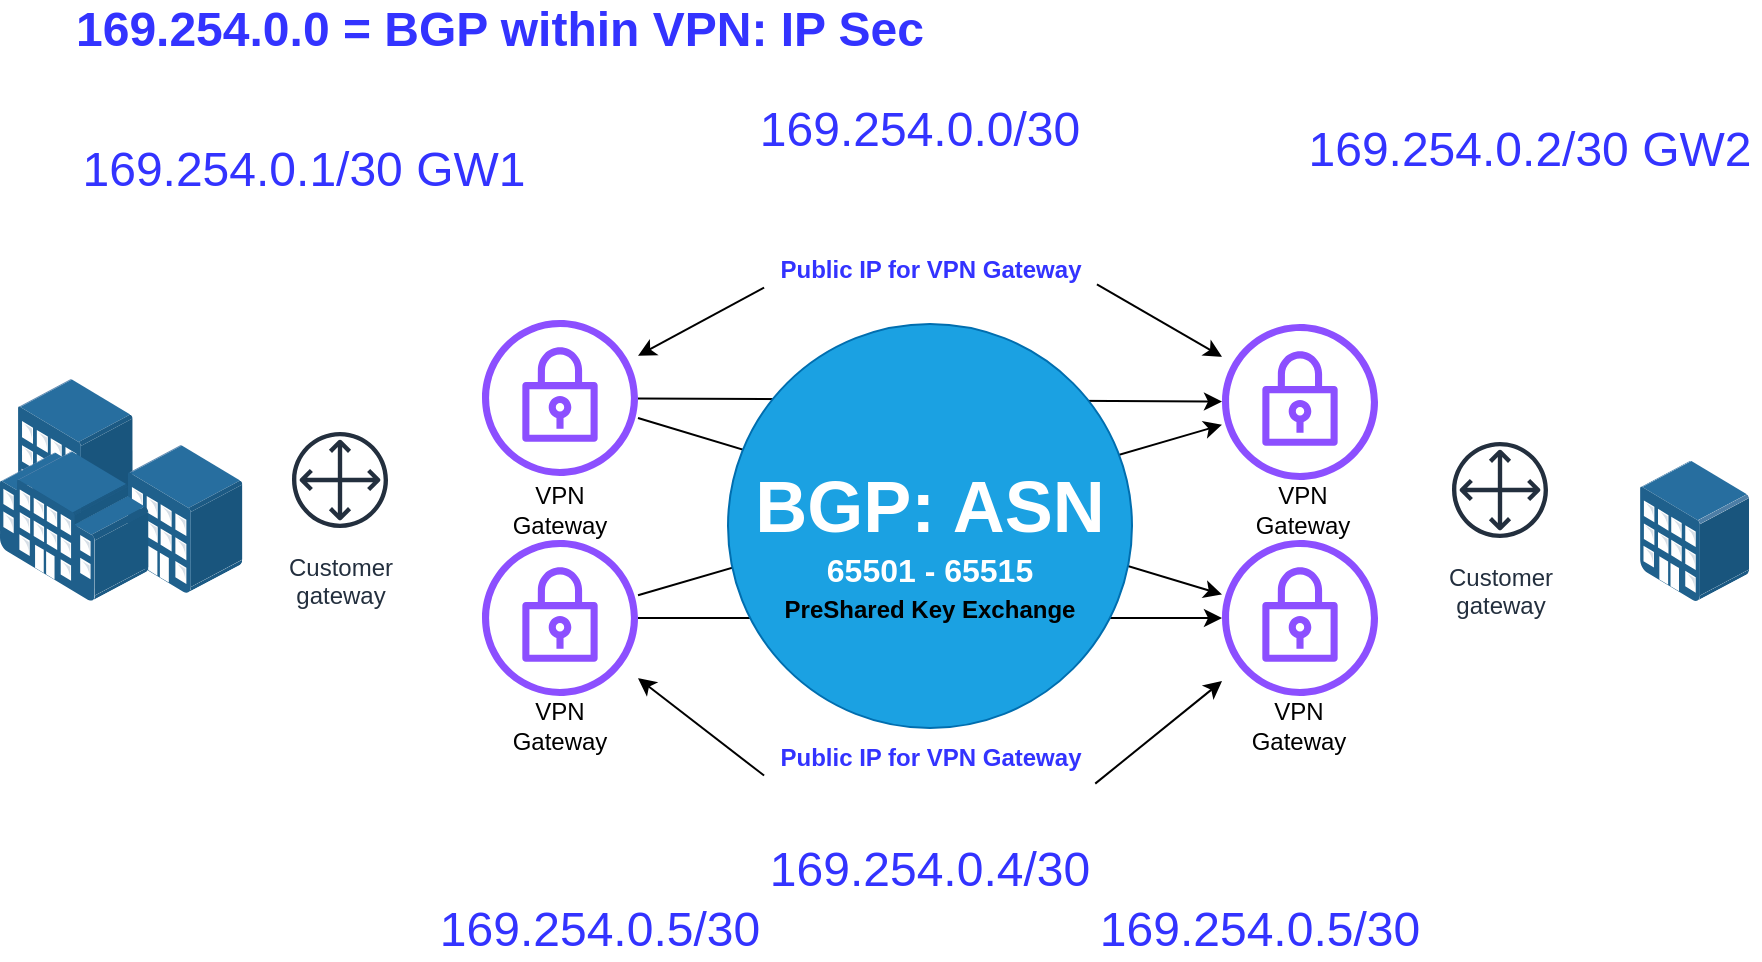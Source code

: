 <mxfile version="24.8.0">
  <diagram name="Page-1" id="RtwXFB6cra_HKFLxf8_u">
    <mxGraphModel dx="1900" dy="653" grid="1" gridSize="10" guides="1" tooltips="1" connect="1" arrows="0" fold="1" page="1" pageScale="1" pageWidth="850" pageHeight="1100" math="0" shadow="0">
      <root>
        <mxCell id="0" />
        <mxCell id="1" parent="0" />
        <mxCell id="ebjIdflYq6u5eo75sP1I-1" value="" style="image;points=[];aspect=fixed;html=1;align=center;shadow=0;dashed=0;image=img/lib/allied_telesis/buildings/Medium_Business_Building.svg;" vertex="1" parent="1">
          <mxGeometry x="790" y="240.3" width="54.6" height="70.2" as="geometry" />
        </mxCell>
        <mxCell id="ebjIdflYq6u5eo75sP1I-3" value="" style="image;points=[];aspect=fixed;html=1;align=center;shadow=0;dashed=0;image=img/lib/allied_telesis/buildings/Building_Cluster.svg;" vertex="1" parent="1">
          <mxGeometry x="-30" y="199.5" width="121.2" height="111" as="geometry" />
        </mxCell>
        <mxCell id="ebjIdflYq6u5eo75sP1I-4" value="" style="sketch=0;outlineConnect=0;fontColor=#232F3E;gradientColor=none;fillColor=#8C4FFF;strokeColor=none;dashed=0;verticalLabelPosition=bottom;verticalAlign=top;align=center;html=1;fontSize=12;fontStyle=0;aspect=fixed;pointerEvents=1;shape=mxgraph.aws4.vpn_gateway;" vertex="1" parent="1">
          <mxGeometry x="211" y="170" width="78" height="78" as="geometry" />
        </mxCell>
        <mxCell id="ebjIdflYq6u5eo75sP1I-5" value="" style="sketch=0;outlineConnect=0;fontColor=#232F3E;gradientColor=none;fillColor=#8C4FFF;strokeColor=none;dashed=0;verticalLabelPosition=bottom;verticalAlign=top;align=center;html=1;fontSize=12;fontStyle=0;aspect=fixed;pointerEvents=1;shape=mxgraph.aws4.vpn_gateway;" vertex="1" parent="1">
          <mxGeometry x="211" y="280" width="78" height="78" as="geometry" />
        </mxCell>
        <mxCell id="ebjIdflYq6u5eo75sP1I-6" value="" style="sketch=0;outlineConnect=0;fontColor=#232F3E;gradientColor=none;fillColor=#8C4FFF;strokeColor=none;dashed=0;verticalLabelPosition=bottom;verticalAlign=top;align=center;html=1;fontSize=12;fontStyle=0;aspect=fixed;pointerEvents=1;shape=mxgraph.aws4.vpn_gateway;" vertex="1" parent="1">
          <mxGeometry x="581" y="172" width="78" height="78" as="geometry" />
        </mxCell>
        <mxCell id="ebjIdflYq6u5eo75sP1I-7" value="" style="sketch=0;outlineConnect=0;fontColor=#232F3E;gradientColor=none;fillColor=#8C4FFF;strokeColor=none;dashed=0;verticalLabelPosition=bottom;verticalAlign=top;align=center;html=1;fontSize=12;fontStyle=0;aspect=fixed;pointerEvents=1;shape=mxgraph.aws4.vpn_gateway;" vertex="1" parent="1">
          <mxGeometry x="581" y="280" width="78" height="78" as="geometry" />
        </mxCell>
        <mxCell id="ebjIdflYq6u5eo75sP1I-8" value="VPN Gateway" style="text;strokeColor=none;align=center;fillColor=none;html=1;verticalAlign=middle;whiteSpace=wrap;rounded=0;" vertex="1" parent="1">
          <mxGeometry x="220" y="358" width="60" height="30" as="geometry" />
        </mxCell>
        <mxCell id="ebjIdflYq6u5eo75sP1I-9" value="VPN Gateway" style="text;strokeColor=none;align=center;fillColor=none;html=1;verticalAlign=middle;whiteSpace=wrap;rounded=0;" vertex="1" parent="1">
          <mxGeometry x="220" y="250" width="60" height="30" as="geometry" />
        </mxCell>
        <mxCell id="ebjIdflYq6u5eo75sP1I-10" value="VPN Gateway" style="text;strokeColor=none;align=center;fillColor=none;html=1;verticalAlign=middle;whiteSpace=wrap;rounded=0;" vertex="1" parent="1">
          <mxGeometry x="582.5" y="255" width="76.5" height="20" as="geometry" />
        </mxCell>
        <mxCell id="ebjIdflYq6u5eo75sP1I-11" value="VPN Gateway" style="text;strokeColor=none;align=center;fillColor=none;html=1;verticalAlign=middle;whiteSpace=wrap;rounded=0;" vertex="1" parent="1">
          <mxGeometry x="581" y="363" width="76.5" height="20" as="geometry" />
        </mxCell>
        <mxCell id="ebjIdflYq6u5eo75sP1I-12" value="" style="endArrow=classic;html=1;rounded=0;" edge="1" parent="1" source="ebjIdflYq6u5eo75sP1I-4" target="ebjIdflYq6u5eo75sP1I-6">
          <mxGeometry width="50" height="50" relative="1" as="geometry">
            <mxPoint x="381" y="410" as="sourcePoint" />
            <mxPoint x="431" y="360" as="targetPoint" />
          </mxGeometry>
        </mxCell>
        <mxCell id="ebjIdflYq6u5eo75sP1I-13" value="" style="endArrow=classic;html=1;rounded=0;" edge="1" parent="1" source="ebjIdflYq6u5eo75sP1I-5" target="ebjIdflYq6u5eo75sP1I-7">
          <mxGeometry width="50" height="50" relative="1" as="geometry">
            <mxPoint x="381" y="410" as="sourcePoint" />
            <mxPoint x="431" y="360" as="targetPoint" />
          </mxGeometry>
        </mxCell>
        <mxCell id="ebjIdflYq6u5eo75sP1I-14" value="" style="endArrow=classic;html=1;rounded=0;" edge="1" parent="1" target="ebjIdflYq6u5eo75sP1I-7">
          <mxGeometry width="50" height="50" relative="1" as="geometry">
            <mxPoint x="289" y="219" as="sourcePoint" />
            <mxPoint x="581" y="221" as="targetPoint" />
          </mxGeometry>
        </mxCell>
        <mxCell id="ebjIdflYq6u5eo75sP1I-15" value="" style="endArrow=classic;html=1;rounded=0;" edge="1" parent="1" source="ebjIdflYq6u5eo75sP1I-5" target="ebjIdflYq6u5eo75sP1I-6">
          <mxGeometry width="50" height="50" relative="1" as="geometry">
            <mxPoint x="299" y="229" as="sourcePoint" />
            <mxPoint x="591" y="317" as="targetPoint" />
          </mxGeometry>
        </mxCell>
        <mxCell id="ebjIdflYq6u5eo75sP1I-18" value="&lt;b&gt;&lt;font style=&quot;font-size: 24px;&quot; color=&quot;#3333ff&quot;&gt;169.254.0.0 = BGP within VPN: IP Sec&lt;/font&gt;&lt;/b&gt;" style="text;strokeColor=none;align=center;fillColor=none;html=1;verticalAlign=middle;whiteSpace=wrap;rounded=0;" vertex="1" parent="1">
          <mxGeometry y="10" width="440" height="30" as="geometry" />
        </mxCell>
        <mxCell id="ebjIdflYq6u5eo75sP1I-19" value="169.254.0.0/30" style="text;strokeColor=none;align=center;fillColor=none;html=1;verticalAlign=middle;whiteSpace=wrap;rounded=0;fontSize=24;fontColor=#3333FF;" vertex="1" parent="1">
          <mxGeometry x="370" y="60" width="120" height="30" as="geometry" />
        </mxCell>
        <mxCell id="ebjIdflYq6u5eo75sP1I-20" value="169.254.0.1/30 GW1" style="text;strokeColor=none;align=center;fillColor=none;html=1;verticalAlign=middle;whiteSpace=wrap;rounded=0;fontSize=24;fontColor=#3333FF;" vertex="1" parent="1">
          <mxGeometry y="80" width="244.4" height="30" as="geometry" />
        </mxCell>
        <mxCell id="ebjIdflYq6u5eo75sP1I-21" value="169.254.0.2/30 GW2" style="text;strokeColor=none;align=center;fillColor=none;html=1;verticalAlign=middle;whiteSpace=wrap;rounded=0;fontSize=24;fontColor=#3333FF;" vertex="1" parent="1">
          <mxGeometry x="620" y="70" width="230" height="30" as="geometry" />
        </mxCell>
        <mxCell id="ebjIdflYq6u5eo75sP1I-23" value="169.254.0.4/30" style="text;strokeColor=none;align=center;fillColor=none;html=1;verticalAlign=middle;whiteSpace=wrap;rounded=0;fontSize=24;fontColor=#3333FF;" vertex="1" parent="1">
          <mxGeometry x="405" y="430" width="60" height="30" as="geometry" />
        </mxCell>
        <mxCell id="ebjIdflYq6u5eo75sP1I-26" value="169.254.0.5/30" style="text;strokeColor=none;align=center;fillColor=none;html=1;verticalAlign=middle;whiteSpace=wrap;rounded=0;fontSize=24;fontColor=#3333FF;" vertex="1" parent="1">
          <mxGeometry x="240" y="460" width="60" height="30" as="geometry" />
        </mxCell>
        <mxCell id="ebjIdflYq6u5eo75sP1I-17" value="&lt;b&gt;&lt;font style=&quot;font-size: 36px;&quot;&gt;BGP: ASN&lt;/font&gt;&lt;/b&gt;&lt;div&gt;&lt;b&gt;&lt;font style=&quot;font-size: 16px;&quot;&gt;65501 - 65515&lt;/font&gt;&lt;/b&gt;&lt;/div&gt;" style="ellipse;whiteSpace=wrap;html=1;aspect=fixed;fillColor=#1ba1e2;strokeColor=#006EAF;fontColor=#ffffff;verticalAlign=middle;" vertex="1" parent="1">
          <mxGeometry x="334" y="172" width="202" height="202" as="geometry" />
        </mxCell>
        <mxCell id="ebjIdflYq6u5eo75sP1I-27" value="169.254.0.5/30" style="text;strokeColor=none;align=center;fillColor=none;html=1;verticalAlign=middle;whiteSpace=wrap;rounded=0;fontSize=24;fontColor=#3333FF;" vertex="1" parent="1">
          <mxGeometry x="570" y="460" width="60" height="30" as="geometry" />
        </mxCell>
        <mxCell id="ebjIdflYq6u5eo75sP1I-32" value="Customer&#xa;gateway" style="sketch=0;outlineConnect=0;fontColor=#232F3E;gradientColor=none;strokeColor=#232F3E;fillColor=#ffffff;dashed=0;verticalLabelPosition=bottom;verticalAlign=top;align=center;html=1;fontSize=12;fontStyle=0;aspect=fixed;shape=mxgraph.aws4.resourceIcon;resIcon=mxgraph.aws4.customer_gateway;" vertex="1" parent="1">
          <mxGeometry x="110" y="220" width="60" height="60" as="geometry" />
        </mxCell>
        <mxCell id="ebjIdflYq6u5eo75sP1I-33" value="Customer&#xa;gateway" style="sketch=0;outlineConnect=0;fontColor=#232F3E;gradientColor=none;strokeColor=#232F3E;fillColor=#ffffff;dashed=0;verticalLabelPosition=bottom;verticalAlign=top;align=center;html=1;fontSize=12;fontStyle=0;aspect=fixed;shape=mxgraph.aws4.resourceIcon;resIcon=mxgraph.aws4.customer_gateway;" vertex="1" parent="1">
          <mxGeometry x="690" y="225" width="60" height="60" as="geometry" />
        </mxCell>
        <mxCell id="ebjIdflYq6u5eo75sP1I-34" value="PreShared Key Exchange" style="text;strokeColor=none;align=center;fillColor=none;html=1;verticalAlign=middle;whiteSpace=wrap;rounded=0;fontStyle=1" vertex="1" parent="1">
          <mxGeometry x="360" y="300" width="150" height="30" as="geometry" />
        </mxCell>
        <mxCell id="ebjIdflYq6u5eo75sP1I-35" value="Public IP for VPN Gateway" style="text;html=1;align=center;verticalAlign=middle;resizable=0;points=[];autosize=1;strokeColor=none;fillColor=none;fontColor=#3333FF;fontStyle=1" vertex="1" parent="1">
          <mxGeometry x="350" y="130" width="170" height="30" as="geometry" />
        </mxCell>
        <mxCell id="ebjIdflYq6u5eo75sP1I-37" value="" style="endArrow=classic;html=1;rounded=0;exitX=0.991;exitY=0.74;exitDx=0;exitDy=0;exitPerimeter=0;" edge="1" parent="1" source="ebjIdflYq6u5eo75sP1I-35" target="ebjIdflYq6u5eo75sP1I-6">
          <mxGeometry width="50" height="50" relative="1" as="geometry">
            <mxPoint x="400" y="320" as="sourcePoint" />
            <mxPoint x="450" y="270" as="targetPoint" />
          </mxGeometry>
        </mxCell>
        <mxCell id="ebjIdflYq6u5eo75sP1I-38" value="" style="endArrow=classic;html=1;rounded=0;exitX=0.012;exitY=0.793;exitDx=0;exitDy=0;exitPerimeter=0;" edge="1" parent="1" source="ebjIdflYq6u5eo75sP1I-35" target="ebjIdflYq6u5eo75sP1I-4">
          <mxGeometry width="50" height="50" relative="1" as="geometry">
            <mxPoint x="521" y="169" as="sourcePoint" />
            <mxPoint x="591" y="203" as="targetPoint" />
          </mxGeometry>
        </mxCell>
        <mxCell id="ebjIdflYq6u5eo75sP1I-40" value="Public IP for VPN Gateway" style="text;html=1;align=center;verticalAlign=middle;resizable=0;points=[];autosize=1;strokeColor=none;fillColor=none;fontColor=#3333FF;fontStyle=1" vertex="1" parent="1">
          <mxGeometry x="350" y="374" width="170" height="30" as="geometry" />
        </mxCell>
        <mxCell id="ebjIdflYq6u5eo75sP1I-41" value="" style="endArrow=classic;html=1;rounded=0;exitX=0.986;exitY=0.927;exitDx=0;exitDy=0;exitPerimeter=0;" edge="1" parent="1" source="ebjIdflYq6u5eo75sP1I-40" target="ebjIdflYq6u5eo75sP1I-7">
          <mxGeometry width="50" height="50" relative="1" as="geometry">
            <mxPoint x="518" y="396" as="sourcePoint" />
            <mxPoint x="581" y="432" as="targetPoint" />
          </mxGeometry>
        </mxCell>
        <mxCell id="ebjIdflYq6u5eo75sP1I-42" value="" style="endArrow=classic;html=1;rounded=0;exitX=0.012;exitY=0.793;exitDx=0;exitDy=0;exitPerimeter=0;" edge="1" parent="1" source="ebjIdflYq6u5eo75sP1I-40" target="ebjIdflYq6u5eo75sP1I-5">
          <mxGeometry width="50" height="50" relative="1" as="geometry">
            <mxPoint x="521" y="413" as="sourcePoint" />
            <mxPoint x="289" y="432" as="targetPoint" />
          </mxGeometry>
        </mxCell>
      </root>
    </mxGraphModel>
  </diagram>
</mxfile>
